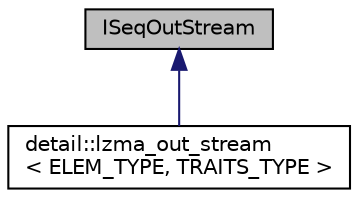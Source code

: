 digraph "ISeqOutStream"
{
 // LATEX_PDF_SIZE
  edge [fontname="Helvetica",fontsize="10",labelfontname="Helvetica",labelfontsize="10"];
  node [fontname="Helvetica",fontsize="10",shape=record];
  Node1 [label="ISeqOutStream",height=0.2,width=0.4,color="black", fillcolor="grey75", style="filled", fontcolor="black",tooltip=" "];
  Node1 -> Node2 [dir="back",color="midnightblue",fontsize="10",style="solid",fontname="Helvetica"];
  Node2 [label="detail::lzma_out_stream\l\< ELEM_TYPE, TRAITS_TYPE \>",height=0.2,width=0.4,color="black", fillcolor="white", style="filled",URL="$classdetail_1_1lzma__out__stream.html",tooltip=" "];
}
